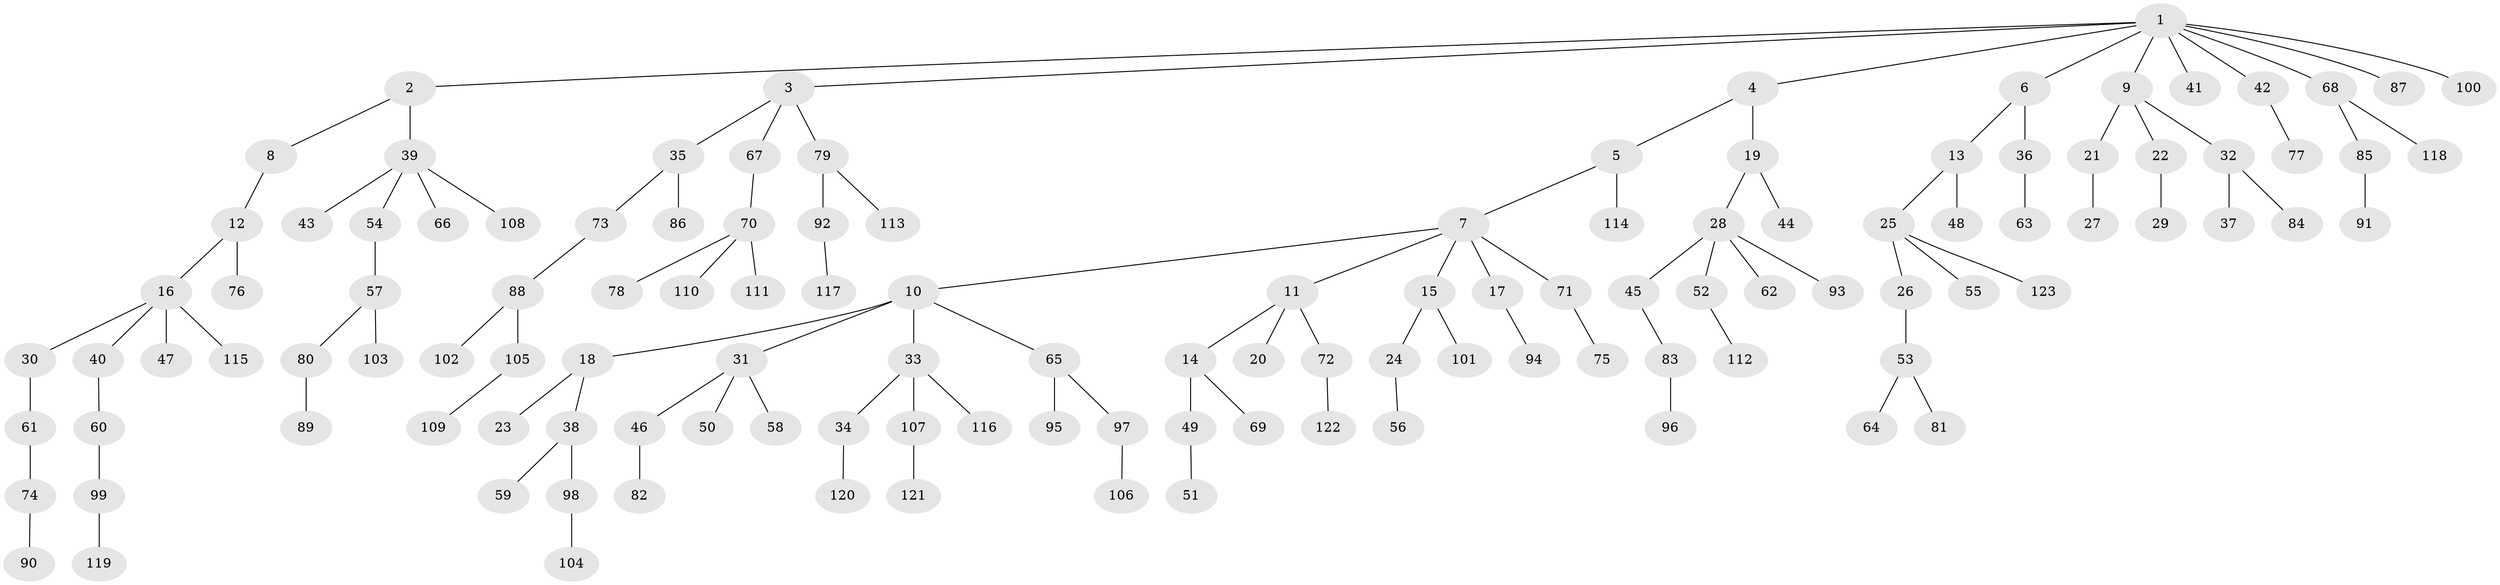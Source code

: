 // Generated by graph-tools (version 1.1) at 2025/02/03/09/25 03:02:20]
// undirected, 123 vertices, 122 edges
graph export_dot {
graph [start="1"]
  node [color=gray90,style=filled];
  1;
  2;
  3;
  4;
  5;
  6;
  7;
  8;
  9;
  10;
  11;
  12;
  13;
  14;
  15;
  16;
  17;
  18;
  19;
  20;
  21;
  22;
  23;
  24;
  25;
  26;
  27;
  28;
  29;
  30;
  31;
  32;
  33;
  34;
  35;
  36;
  37;
  38;
  39;
  40;
  41;
  42;
  43;
  44;
  45;
  46;
  47;
  48;
  49;
  50;
  51;
  52;
  53;
  54;
  55;
  56;
  57;
  58;
  59;
  60;
  61;
  62;
  63;
  64;
  65;
  66;
  67;
  68;
  69;
  70;
  71;
  72;
  73;
  74;
  75;
  76;
  77;
  78;
  79;
  80;
  81;
  82;
  83;
  84;
  85;
  86;
  87;
  88;
  89;
  90;
  91;
  92;
  93;
  94;
  95;
  96;
  97;
  98;
  99;
  100;
  101;
  102;
  103;
  104;
  105;
  106;
  107;
  108;
  109;
  110;
  111;
  112;
  113;
  114;
  115;
  116;
  117;
  118;
  119;
  120;
  121;
  122;
  123;
  1 -- 2;
  1 -- 3;
  1 -- 4;
  1 -- 6;
  1 -- 9;
  1 -- 41;
  1 -- 42;
  1 -- 68;
  1 -- 87;
  1 -- 100;
  2 -- 8;
  2 -- 39;
  3 -- 35;
  3 -- 67;
  3 -- 79;
  4 -- 5;
  4 -- 19;
  5 -- 7;
  5 -- 114;
  6 -- 13;
  6 -- 36;
  7 -- 10;
  7 -- 11;
  7 -- 15;
  7 -- 17;
  7 -- 71;
  8 -- 12;
  9 -- 21;
  9 -- 22;
  9 -- 32;
  10 -- 18;
  10 -- 31;
  10 -- 33;
  10 -- 65;
  11 -- 14;
  11 -- 20;
  11 -- 72;
  12 -- 16;
  12 -- 76;
  13 -- 25;
  13 -- 48;
  14 -- 49;
  14 -- 69;
  15 -- 24;
  15 -- 101;
  16 -- 30;
  16 -- 40;
  16 -- 47;
  16 -- 115;
  17 -- 94;
  18 -- 23;
  18 -- 38;
  19 -- 28;
  19 -- 44;
  21 -- 27;
  22 -- 29;
  24 -- 56;
  25 -- 26;
  25 -- 55;
  25 -- 123;
  26 -- 53;
  28 -- 45;
  28 -- 52;
  28 -- 62;
  28 -- 93;
  30 -- 61;
  31 -- 46;
  31 -- 50;
  31 -- 58;
  32 -- 37;
  32 -- 84;
  33 -- 34;
  33 -- 107;
  33 -- 116;
  34 -- 120;
  35 -- 73;
  35 -- 86;
  36 -- 63;
  38 -- 59;
  38 -- 98;
  39 -- 43;
  39 -- 54;
  39 -- 66;
  39 -- 108;
  40 -- 60;
  42 -- 77;
  45 -- 83;
  46 -- 82;
  49 -- 51;
  52 -- 112;
  53 -- 64;
  53 -- 81;
  54 -- 57;
  57 -- 80;
  57 -- 103;
  60 -- 99;
  61 -- 74;
  65 -- 95;
  65 -- 97;
  67 -- 70;
  68 -- 85;
  68 -- 118;
  70 -- 78;
  70 -- 110;
  70 -- 111;
  71 -- 75;
  72 -- 122;
  73 -- 88;
  74 -- 90;
  79 -- 92;
  79 -- 113;
  80 -- 89;
  83 -- 96;
  85 -- 91;
  88 -- 102;
  88 -- 105;
  92 -- 117;
  97 -- 106;
  98 -- 104;
  99 -- 119;
  105 -- 109;
  107 -- 121;
}
